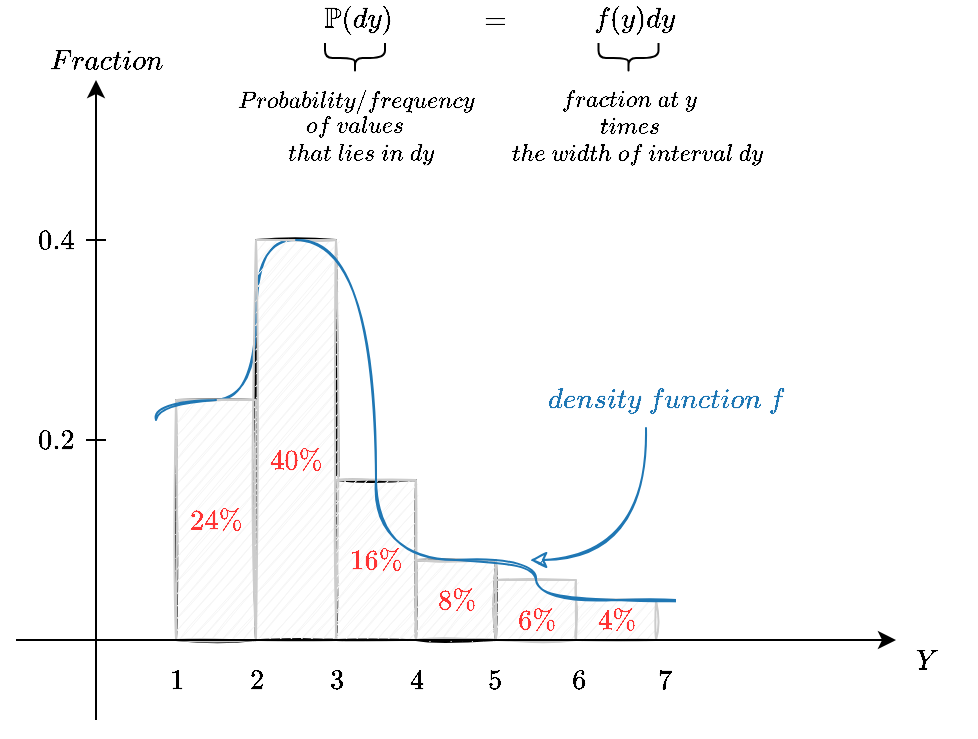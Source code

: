 <mxfile version="14.7.3" type="device"><diagram id="ZBjqBvH76bWbLtDMLB8z" name="Page-1"><mxGraphModel dx="868" dy="527" grid="1" gridSize="10" guides="1" tooltips="1" connect="1" arrows="1" fold="1" page="1" pageScale="1" pageWidth="1654" pageHeight="2336" math="1" shadow="0"><root><mxCell id="0"/><mxCell id="1" parent="0"/><mxCell id="5af94_GqzkjlwpLH0WF6-1" value="" style="rounded=0;whiteSpace=wrap;html=1;sketch=1;" parent="1" vertex="1"><mxGeometry x="200" y="240" width="40" height="120" as="geometry"/></mxCell><mxCell id="5af94_GqzkjlwpLH0WF6-2" value="" style="rounded=0;whiteSpace=wrap;html=1;sketch=1;" parent="1" vertex="1"><mxGeometry x="240" y="160" width="40" height="200" as="geometry"/></mxCell><mxCell id="5af94_GqzkjlwpLH0WF6-3" value="" style="rounded=0;whiteSpace=wrap;html=1;sketch=1;" parent="1" vertex="1"><mxGeometry x="280" y="280" width="40" height="80" as="geometry"/></mxCell><mxCell id="5af94_GqzkjlwpLH0WF6-4" value="" style="rounded=0;whiteSpace=wrap;html=1;sketch=1;" parent="1" vertex="1"><mxGeometry x="320" y="320" width="40" height="40" as="geometry"/></mxCell><mxCell id="5af94_GqzkjlwpLH0WF6-5" value="" style="rounded=0;whiteSpace=wrap;html=1;sketch=1;fillColor=#f5f5f5;fontColor=#333333;strokeColor=#CCCCCC;" parent="1" vertex="1"><mxGeometry x="360" y="330" width="40" height="30" as="geometry"/></mxCell><mxCell id="5af94_GqzkjlwpLH0WF6-6" value="" style="endArrow=none;html=1;exitX=0.5;exitY=0;exitDx=0;exitDy=0;entryX=0.5;entryY=0;entryDx=0;entryDy=0;edgeStyle=orthogonalEdgeStyle;curved=1;sketch=1;strokeColor=#1F77B4;" parent="1" source="5af94_GqzkjlwpLH0WF6-1" target="5af94_GqzkjlwpLH0WF6-2" edge="1"><mxGeometry width="50" height="50" relative="1" as="geometry"><mxPoint x="390" y="210" as="sourcePoint"/><mxPoint x="440" y="160" as="targetPoint"/><Array as="points"><mxPoint x="240" y="240"/><mxPoint x="240" y="160"/></Array></mxGeometry></mxCell><mxCell id="5af94_GqzkjlwpLH0WF6-10" value="" style="rounded=0;whiteSpace=wrap;html=1;sketch=1;fillColor=#f5f5f5;fontColor=#333333;strokeColor=#CCCCCC;" parent="1" vertex="1"><mxGeometry x="400" y="340" width="40" height="20" as="geometry"/></mxCell><mxCell id="5af94_GqzkjlwpLH0WF6-12" value="" style="rounded=0;whiteSpace=wrap;html=1;sketch=1;fillColor=#f5f5f5;fontColor=#333333;strokeColor=#CCCCCC;" parent="1" vertex="1"><mxGeometry x="200" y="240" width="40" height="120" as="geometry"/></mxCell><mxCell id="5af94_GqzkjlwpLH0WF6-13" value="" style="rounded=0;whiteSpace=wrap;html=1;sketch=1;fillColor=#f5f5f5;fontColor=#333333;strokeColor=#CCCCCC;" parent="1" vertex="1"><mxGeometry x="240" y="160" width="40" height="200" as="geometry"/></mxCell><mxCell id="5af94_GqzkjlwpLH0WF6-14" value="" style="rounded=0;whiteSpace=wrap;html=1;sketch=1;fillColor=#f5f5f5;fontColor=#333333;strokeColor=#CCCCCC;" parent="1" vertex="1"><mxGeometry x="280" y="280" width="40" height="80" as="geometry"/></mxCell><mxCell id="5af94_GqzkjlwpLH0WF6-15" value="" style="rounded=0;whiteSpace=wrap;html=1;sketch=1;fillColor=#f5f5f5;fontColor=#333333;strokeColor=#CCCCCC;" parent="1" vertex="1"><mxGeometry x="320" y="320" width="40" height="40" as="geometry"/></mxCell><mxCell id="5af94_GqzkjlwpLH0WF6-16" value="" style="endArrow=none;html=1;exitX=0.5;exitY=0;exitDx=0;exitDy=0;edgeStyle=orthogonalEdgeStyle;curved=1;sketch=1;strokeColor=#1F77B4;" parent="1" edge="1"><mxGeometry width="50" height="50" relative="1" as="geometry"><mxPoint x="260" y="160" as="sourcePoint"/><mxPoint x="300" y="280" as="targetPoint"/><Array as="points"><mxPoint x="300" y="160"/></Array></mxGeometry></mxCell><mxCell id="5af94_GqzkjlwpLH0WF6-20" value="" style="endArrow=none;html=1;strokeColor=#1F77B4;entryX=0.5;entryY=0;entryDx=0;entryDy=0;edgeStyle=orthogonalEdgeStyle;curved=1;sketch=1;" parent="1" target="5af94_GqzkjlwpLH0WF6-12" edge="1"><mxGeometry width="50" height="50" relative="1" as="geometry"><mxPoint x="190" y="250" as="sourcePoint"/><mxPoint x="160" y="230" as="targetPoint"/><Array as="points"><mxPoint x="190" y="250"/><mxPoint x="190" y="240"/></Array></mxGeometry></mxCell><mxCell id="5af94_GqzkjlwpLH0WF6-21" value="" style="endArrow=classic;html=1;" parent="1" edge="1"><mxGeometry width="50" height="50" relative="1" as="geometry"><mxPoint x="160" y="400" as="sourcePoint"/><mxPoint x="160" y="80" as="targetPoint"/></mxGeometry></mxCell><mxCell id="5af94_GqzkjlwpLH0WF6-22" value="" style="endArrow=classic;html=1;" parent="1" edge="1"><mxGeometry width="50" height="50" relative="1" as="geometry"><mxPoint x="120" y="360" as="sourcePoint"/><mxPoint x="560" y="360" as="targetPoint"/></mxGeometry></mxCell><mxCell id="5af94_GqzkjlwpLH0WF6-23" value="$$Y$$" style="text;html=1;align=center;verticalAlign=middle;resizable=0;points=[];autosize=1;strokeColor=none;" parent="1" vertex="1"><mxGeometry x="550" y="360" width="50" height="20" as="geometry"/></mxCell><mxCell id="5af94_GqzkjlwpLH0WF6-24" value="$$Fraction$$" style="text;html=1;align=center;verticalAlign=middle;resizable=0;points=[];autosize=1;strokeColor=none;" parent="1" vertex="1"><mxGeometry x="120" y="60" width="90" height="20" as="geometry"/></mxCell><mxCell id="5af94_GqzkjlwpLH0WF6-25" value="$$40\%$$" style="text;html=1;align=center;verticalAlign=middle;resizable=0;points=[];autosize=1;strokeColor=none;fontColor=#FF3333;" parent="1" vertex="1"><mxGeometry x="225" y="260" width="70" height="20" as="geometry"/></mxCell><mxCell id="5af94_GqzkjlwpLH0WF6-28" value="" style="endArrow=none;html=1;fontColor=#FF3333;exitX=0.5;exitY=0;exitDx=0;exitDy=0;entryX=0.5;entryY=0;entryDx=0;entryDy=0;edgeStyle=orthogonalEdgeStyle;curved=1;sketch=1;strokeColor=#1F77B4;" parent="1" source="5af94_GqzkjlwpLH0WF6-14" target="5af94_GqzkjlwpLH0WF6-5" edge="1"><mxGeometry width="50" height="50" relative="1" as="geometry"><mxPoint x="440" y="320" as="sourcePoint"/><mxPoint x="490" y="270" as="targetPoint"/><Array as="points"><mxPoint x="300" y="320"/><mxPoint x="380" y="320"/></Array></mxGeometry></mxCell><mxCell id="5af94_GqzkjlwpLH0WF6-29" value="" style="endArrow=none;html=1;fontColor=#FF3333;exitX=0.5;exitY=0;exitDx=0;exitDy=0;edgeStyle=orthogonalEdgeStyle;curved=1;sketch=1;strokeColor=#1F77B4;" parent="1" source="5af94_GqzkjlwpLH0WF6-5" edge="1"><mxGeometry width="50" height="50" relative="1" as="geometry"><mxPoint x="490" y="350" as="sourcePoint"/><mxPoint x="480" y="350" as="targetPoint"/><Array as="points"><mxPoint x="380" y="340"/><mxPoint x="460" y="340"/><mxPoint x="460" y="345"/><mxPoint x="480" y="345"/></Array></mxGeometry></mxCell><mxCell id="5af94_GqzkjlwpLH0WF6-31" value="" style="rounded=0;whiteSpace=wrap;html=1;fontColor=#FF3333;strokeColor=none;" parent="1" vertex="1"><mxGeometry x="450" y="325" width="40" height="30" as="geometry"/></mxCell><mxCell id="5af94_GqzkjlwpLH0WF6-32" value="$$24\%$$" style="text;html=1;align=center;verticalAlign=middle;resizable=0;points=[];autosize=1;strokeColor=none;fontColor=#FF3333;" parent="1" vertex="1"><mxGeometry x="185" y="290" width="70" height="20" as="geometry"/></mxCell><mxCell id="5af94_GqzkjlwpLH0WF6-33" value="$$16\%$$" style="text;html=1;align=center;verticalAlign=middle;resizable=0;points=[];autosize=1;strokeColor=none;fontColor=#FF3333;" parent="1" vertex="1"><mxGeometry x="265" y="310" width="70" height="20" as="geometry"/></mxCell><mxCell id="5af94_GqzkjlwpLH0WF6-34" value="$$8\%$$" style="text;html=1;align=center;verticalAlign=middle;resizable=0;points=[];autosize=1;strokeColor=none;fontColor=#FF3333;" parent="1" vertex="1"><mxGeometry x="310" y="330" width="60" height="20" as="geometry"/></mxCell><mxCell id="5af94_GqzkjlwpLH0WF6-35" value="$$6\%$$" style="text;html=1;align=center;verticalAlign=middle;resizable=0;points=[];autosize=1;strokeColor=none;fontColor=#FF3333;" parent="1" vertex="1"><mxGeometry x="350" y="340" width="60" height="20" as="geometry"/></mxCell><mxCell id="5af94_GqzkjlwpLH0WF6-36" value="$$4\%$$" style="text;html=1;align=center;verticalAlign=middle;resizable=0;points=[];autosize=1;strokeColor=none;fontColor=#FF3333;" parent="1" vertex="1"><mxGeometry x="390" y="340" width="60" height="20" as="geometry"/></mxCell><mxCell id="5af94_GqzkjlwpLH0WF6-37" value="$$\mathbb{P}(dy)$$" style="text;html=1;align=center;verticalAlign=middle;resizable=0;points=[];autosize=1;strokeColor=none;fontColor=#000000;" parent="1" vertex="1"><mxGeometry x="231" y="40" width="120" height="20" as="geometry"/></mxCell><mxCell id="5af94_GqzkjlwpLH0WF6-38" value="" style="shape=curlyBracket;whiteSpace=wrap;html=1;rounded=1;flipH=1;sketch=0;fontColor=#000000;fillColor=#EEEFFF;rotation=90;size=0.5;" parent="1" vertex="1"><mxGeometry x="282" y="54" width="15" height="30" as="geometry"/></mxCell><mxCell id="5af94_GqzkjlwpLH0WF6-39" value="$$Probability / frequency$$" style="text;html=1;align=center;verticalAlign=middle;resizable=0;points=[];autosize=1;strokeColor=none;fontColor=#000000;fontSize=10;" parent="1" vertex="1"><mxGeometry x="219.5" y="80" width="140" height="20" as="geometry"/></mxCell><mxCell id="5af94_GqzkjlwpLH0WF6-40" value="$$f(y) dy$$" style="text;html=1;align=center;verticalAlign=middle;resizable=0;points=[];autosize=1;strokeColor=none;fontColor=#000000;" parent="1" vertex="1"><mxGeometry x="388.75" y="40" width="80" height="20" as="geometry"/></mxCell><mxCell id="5af94_GqzkjlwpLH0WF6-41" value="$$=$$" style="text;html=1;align=center;verticalAlign=middle;resizable=0;points=[];autosize=1;strokeColor=none;fontColor=#000000;" parent="1" vertex="1"><mxGeometry x="334" y="40" width="50" height="20" as="geometry"/></mxCell><mxCell id="5af94_GqzkjlwpLH0WF6-42" value="$$&amp;nbsp;of \ values$$" style="text;html=1;align=center;verticalAlign=middle;resizable=0;points=[];autosize=1;strokeColor=none;fontSize=10;fontColor=#000000;" parent="1" vertex="1"><mxGeometry x="244" y="93" width="90" height="20" as="geometry"/></mxCell><mxCell id="5af94_GqzkjlwpLH0WF6-43" value="$$\ that \ lies \ in \ dy$$" style="text;html=1;align=center;verticalAlign=middle;resizable=0;points=[];autosize=1;strokeColor=none;fontSize=10;fontColor=#000000;" parent="1" vertex="1"><mxGeometry x="230" y="107" width="120" height="20" as="geometry"/></mxCell><mxCell id="5af94_GqzkjlwpLH0WF6-44" value="" style="shape=curlyBracket;whiteSpace=wrap;html=1;rounded=1;flipH=1;sketch=0;fontColor=#000000;fillColor=#EEEFFF;rotation=90;size=0.5;" parent="1" vertex="1"><mxGeometry x="418.75" y="54" width="15" height="30" as="geometry"/></mxCell><mxCell id="5af94_GqzkjlwpLH0WF6-45" value="$$fraction \ at \ y$$" style="text;html=1;align=center;verticalAlign=middle;resizable=0;points=[];autosize=1;strokeColor=none;fontColor=#000000;fontSize=10;" parent="1" vertex="1"><mxGeometry x="376.25" y="80" width="100" height="20" as="geometry"/></mxCell><mxCell id="5af94_GqzkjlwpLH0WF6-46" value="$$ times$$" style="text;html=1;align=center;verticalAlign=middle;resizable=0;points=[];autosize=1;strokeColor=none;fontSize=10;fontColor=#000000;" parent="1" vertex="1"><mxGeometry x="396.75" y="93" width="60" height="20" as="geometry"/></mxCell><mxCell id="5af94_GqzkjlwpLH0WF6-47" value="$$\ the \ width \ of \ interval \ dy$$" style="text;html=1;align=center;verticalAlign=middle;resizable=0;points=[];autosize=1;strokeColor=none;fontSize=10;fontColor=#000000;" parent="1" vertex="1"><mxGeometry x="343.75" y="107" width="170" height="20" as="geometry"/></mxCell><mxCell id="5af94_GqzkjlwpLH0WF6-48" value="&lt;font&gt;$$density \ function \ f$$&lt;/font&gt;" style="text;html=1;align=center;verticalAlign=middle;resizable=0;points=[];autosize=1;strokeColor=none;fontColor=#1F77B4;" parent="1" vertex="1"><mxGeometry x="370" y="230" width="150" height="20" as="geometry"/></mxCell><mxCell id="5af94_GqzkjlwpLH0WF6-49" value="" style="endArrow=classic;html=1;edgeStyle=orthogonalEdgeStyle;curved=1;exitX=0.138;exitY=1.2;exitDx=0;exitDy=0;exitPerimeter=0;sketch=1;strokeColor=#1F77B4;" parent="1" edge="1"><mxGeometry width="50" height="50" relative="1" as="geometry"><mxPoint x="435" y="254" as="sourcePoint"/><mxPoint x="377.06" y="320" as="targetPoint"/><Array as="points"><mxPoint x="435.06" y="320"/></Array></mxGeometry></mxCell><mxCell id="5af94_GqzkjlwpLH0WF6-51" value="$$1$$" style="text;html=1;align=center;verticalAlign=middle;resizable=0;points=[];autosize=1;strokeColor=none;" parent="1" vertex="1"><mxGeometry x="175" y="370" width="50" height="20" as="geometry"/></mxCell><mxCell id="5af94_GqzkjlwpLH0WF6-52" value="$$2$$" style="text;html=1;align=center;verticalAlign=middle;resizable=0;points=[];autosize=1;strokeColor=none;" parent="1" vertex="1"><mxGeometry x="215" y="370" width="50" height="20" as="geometry"/></mxCell><mxCell id="5af94_GqzkjlwpLH0WF6-53" value="$$3$$" style="text;html=1;align=center;verticalAlign=middle;resizable=0;points=[];autosize=1;strokeColor=none;" parent="1" vertex="1"><mxGeometry x="255" y="370" width="50" height="20" as="geometry"/></mxCell><mxCell id="5af94_GqzkjlwpLH0WF6-54" value="$$4$$" style="text;html=1;align=center;verticalAlign=middle;resizable=0;points=[];autosize=1;strokeColor=none;" parent="1" vertex="1"><mxGeometry x="295" y="370" width="50" height="20" as="geometry"/></mxCell><mxCell id="5af94_GqzkjlwpLH0WF6-55" value="$$5$$" style="text;html=1;align=center;verticalAlign=middle;resizable=0;points=[];autosize=1;strokeColor=none;" parent="1" vertex="1"><mxGeometry x="334" y="370" width="50" height="20" as="geometry"/></mxCell><mxCell id="5af94_GqzkjlwpLH0WF6-56" value="$$6$$" style="text;html=1;align=center;verticalAlign=middle;resizable=0;points=[];autosize=1;strokeColor=none;" parent="1" vertex="1"><mxGeometry x="376.25" y="370" width="50" height="20" as="geometry"/></mxCell><mxCell id="5af94_GqzkjlwpLH0WF6-57" value="$$7$$" style="text;html=1;align=center;verticalAlign=middle;resizable=0;points=[];autosize=1;strokeColor=none;" parent="1" vertex="1"><mxGeometry x="418.75" y="370" width="50" height="20" as="geometry"/></mxCell><mxCell id="Dg7J1N3RTcF_YD_0m38p-1" value="$$0.4$$" style="text;html=1;strokeColor=none;fillColor=none;align=center;verticalAlign=middle;whiteSpace=wrap;rounded=0;" vertex="1" parent="1"><mxGeometry x="120" y="150" width="40" height="20" as="geometry"/></mxCell><mxCell id="Dg7J1N3RTcF_YD_0m38p-2" value="" style="endArrow=none;html=1;" edge="1" parent="1"><mxGeometry width="50" height="50" relative="1" as="geometry"><mxPoint x="155" y="160" as="sourcePoint"/><mxPoint x="165" y="160" as="targetPoint"/></mxGeometry></mxCell><mxCell id="Dg7J1N3RTcF_YD_0m38p-4" value="$$0.2$$" style="text;html=1;strokeColor=none;fillColor=none;align=center;verticalAlign=middle;whiteSpace=wrap;rounded=0;" vertex="1" parent="1"><mxGeometry x="120" y="250" width="40" height="20" as="geometry"/></mxCell><mxCell id="Dg7J1N3RTcF_YD_0m38p-5" value="" style="endArrow=none;html=1;" edge="1" parent="1"><mxGeometry width="50" height="50" relative="1" as="geometry"><mxPoint x="155" y="260" as="sourcePoint"/><mxPoint x="165" y="260" as="targetPoint"/></mxGeometry></mxCell></root></mxGraphModel></diagram></mxfile>